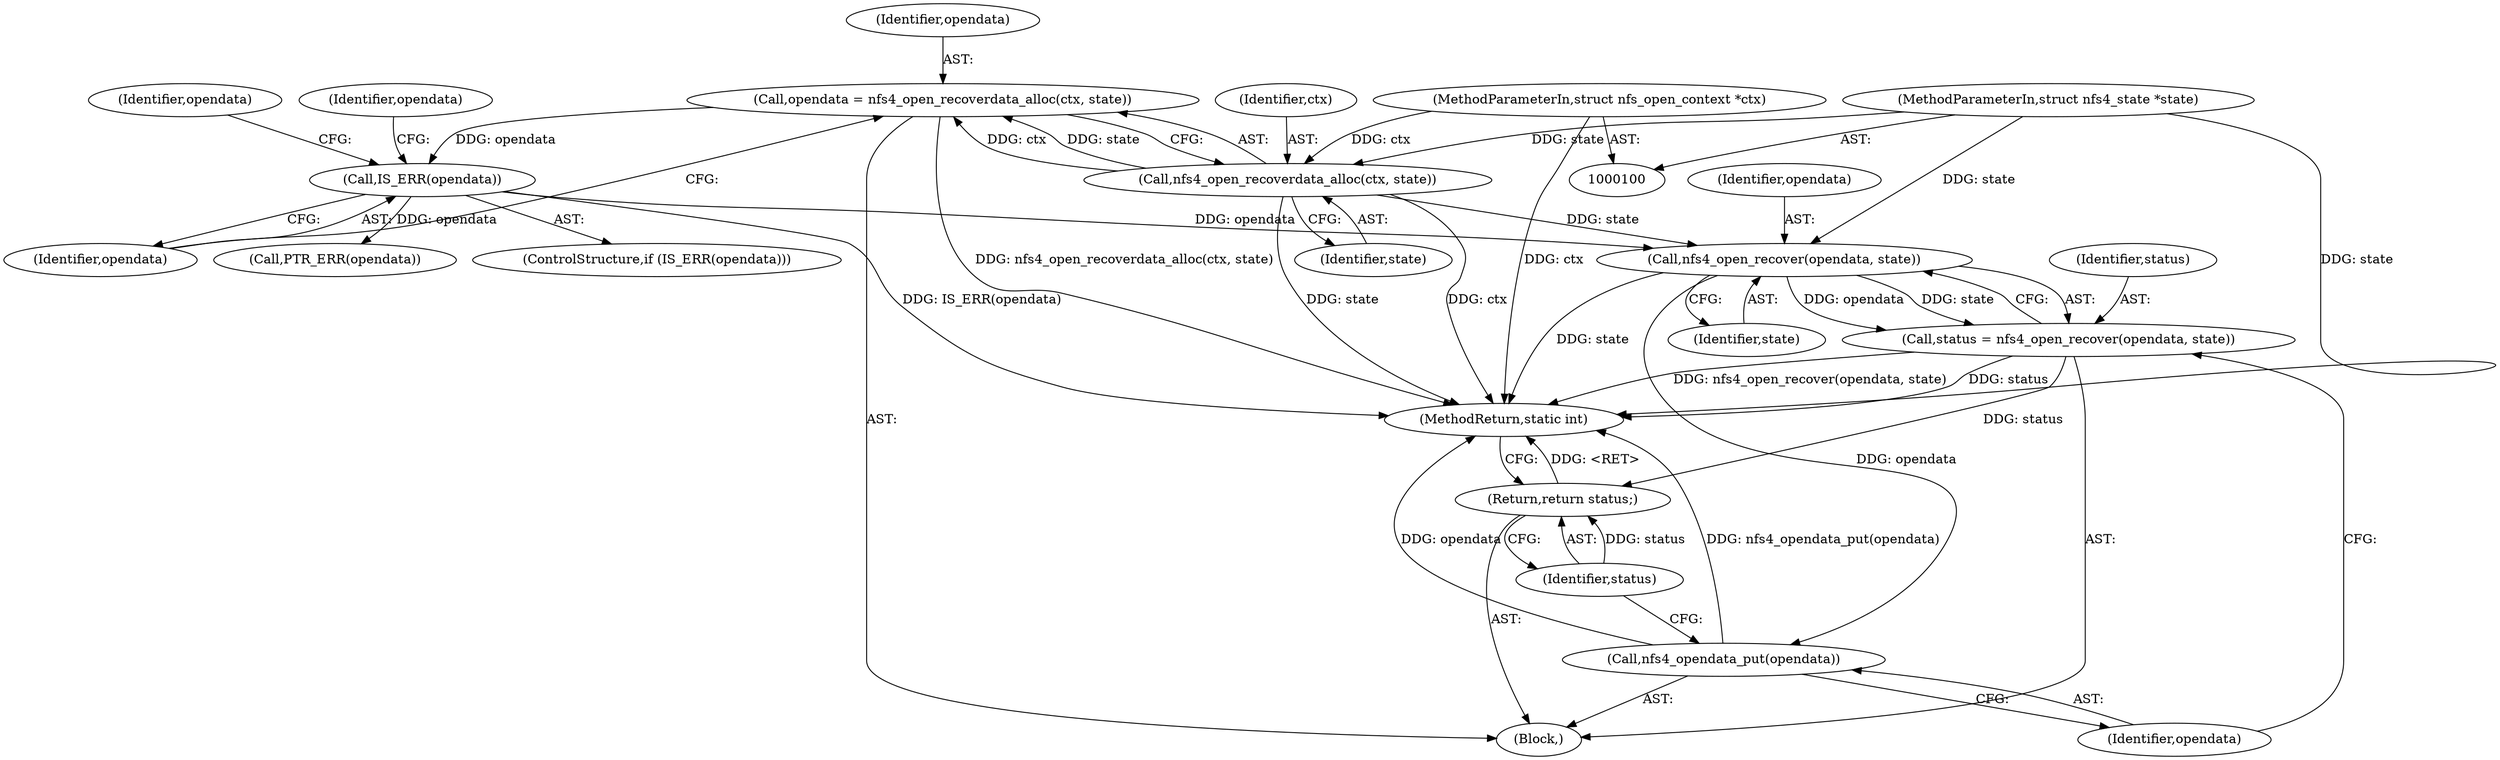 digraph "0_linux_dc0b027dfadfcb8a5504f7d8052754bf8d501ab9_2@API" {
"1000179" [label="(Call,nfs4_open_recover(opendata, state))"];
"1000117" [label="(Call,IS_ERR(opendata))"];
"1000111" [label="(Call,opendata = nfs4_open_recoverdata_alloc(ctx, state))"];
"1000113" [label="(Call,nfs4_open_recoverdata_alloc(ctx, state))"];
"1000101" [label="(MethodParameterIn,struct nfs_open_context *ctx)"];
"1000102" [label="(MethodParameterIn,struct nfs4_state *state)"];
"1000177" [label="(Call,status = nfs4_open_recover(opendata, state))"];
"1000184" [label="(Return,return status;)"];
"1000182" [label="(Call,nfs4_opendata_put(opendata))"];
"1000121" [label="(Identifier,opendata)"];
"1000185" [label="(Identifier,status)"];
"1000179" [label="(Call,nfs4_open_recover(opendata, state))"];
"1000183" [label="(Identifier,opendata)"];
"1000114" [label="(Identifier,ctx)"];
"1000113" [label="(Call,nfs4_open_recoverdata_alloc(ctx, state))"];
"1000178" [label="(Identifier,status)"];
"1000177" [label="(Call,status = nfs4_open_recover(opendata, state))"];
"1000112" [label="(Identifier,opendata)"];
"1000103" [label="(Block,)"];
"1000180" [label="(Identifier,opendata)"];
"1000115" [label="(Identifier,state)"];
"1000116" [label="(ControlStructure,if (IS_ERR(opendata)))"];
"1000101" [label="(MethodParameterIn,struct nfs_open_context *ctx)"];
"1000118" [label="(Identifier,opendata)"];
"1000111" [label="(Call,opendata = nfs4_open_recoverdata_alloc(ctx, state))"];
"1000102" [label="(MethodParameterIn,struct nfs4_state *state)"];
"1000181" [label="(Identifier,state)"];
"1000120" [label="(Call,PTR_ERR(opendata))"];
"1000184" [label="(Return,return status;)"];
"1000117" [label="(Call,IS_ERR(opendata))"];
"1000182" [label="(Call,nfs4_opendata_put(opendata))"];
"1000125" [label="(Identifier,opendata)"];
"1000186" [label="(MethodReturn,static int)"];
"1000179" -> "1000177"  [label="AST: "];
"1000179" -> "1000181"  [label="CFG: "];
"1000180" -> "1000179"  [label="AST: "];
"1000181" -> "1000179"  [label="AST: "];
"1000177" -> "1000179"  [label="CFG: "];
"1000179" -> "1000186"  [label="DDG: state"];
"1000179" -> "1000177"  [label="DDG: opendata"];
"1000179" -> "1000177"  [label="DDG: state"];
"1000117" -> "1000179"  [label="DDG: opendata"];
"1000113" -> "1000179"  [label="DDG: state"];
"1000102" -> "1000179"  [label="DDG: state"];
"1000179" -> "1000182"  [label="DDG: opendata"];
"1000117" -> "1000116"  [label="AST: "];
"1000117" -> "1000118"  [label="CFG: "];
"1000118" -> "1000117"  [label="AST: "];
"1000121" -> "1000117"  [label="CFG: "];
"1000125" -> "1000117"  [label="CFG: "];
"1000117" -> "1000186"  [label="DDG: IS_ERR(opendata)"];
"1000111" -> "1000117"  [label="DDG: opendata"];
"1000117" -> "1000120"  [label="DDG: opendata"];
"1000111" -> "1000103"  [label="AST: "];
"1000111" -> "1000113"  [label="CFG: "];
"1000112" -> "1000111"  [label="AST: "];
"1000113" -> "1000111"  [label="AST: "];
"1000118" -> "1000111"  [label="CFG: "];
"1000111" -> "1000186"  [label="DDG: nfs4_open_recoverdata_alloc(ctx, state)"];
"1000113" -> "1000111"  [label="DDG: ctx"];
"1000113" -> "1000111"  [label="DDG: state"];
"1000113" -> "1000115"  [label="CFG: "];
"1000114" -> "1000113"  [label="AST: "];
"1000115" -> "1000113"  [label="AST: "];
"1000113" -> "1000186"  [label="DDG: ctx"];
"1000113" -> "1000186"  [label="DDG: state"];
"1000101" -> "1000113"  [label="DDG: ctx"];
"1000102" -> "1000113"  [label="DDG: state"];
"1000101" -> "1000100"  [label="AST: "];
"1000101" -> "1000186"  [label="DDG: ctx"];
"1000102" -> "1000100"  [label="AST: "];
"1000102" -> "1000186"  [label="DDG: state"];
"1000177" -> "1000103"  [label="AST: "];
"1000178" -> "1000177"  [label="AST: "];
"1000183" -> "1000177"  [label="CFG: "];
"1000177" -> "1000186"  [label="DDG: nfs4_open_recover(opendata, state)"];
"1000177" -> "1000186"  [label="DDG: status"];
"1000177" -> "1000184"  [label="DDG: status"];
"1000184" -> "1000103"  [label="AST: "];
"1000184" -> "1000185"  [label="CFG: "];
"1000185" -> "1000184"  [label="AST: "];
"1000186" -> "1000184"  [label="CFG: "];
"1000184" -> "1000186"  [label="DDG: <RET>"];
"1000185" -> "1000184"  [label="DDG: status"];
"1000182" -> "1000103"  [label="AST: "];
"1000182" -> "1000183"  [label="CFG: "];
"1000183" -> "1000182"  [label="AST: "];
"1000185" -> "1000182"  [label="CFG: "];
"1000182" -> "1000186"  [label="DDG: nfs4_opendata_put(opendata)"];
"1000182" -> "1000186"  [label="DDG: opendata"];
}
